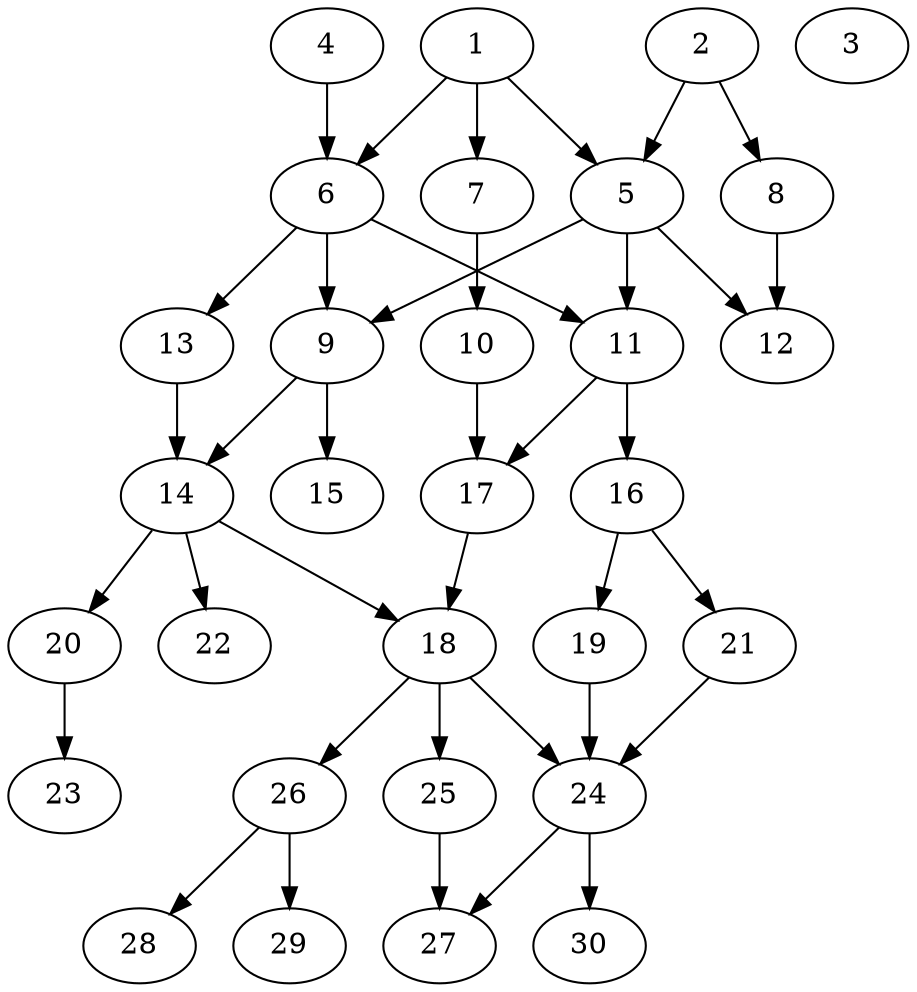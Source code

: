 // DAG automatically generated by daggen at Thu Oct  3 14:04:19 2019
// ./daggen --dot -n 30 --ccr 0.3 --fat 0.5 --regular 0.9 --density 0.5 --mindata 5242880 --maxdata 52428800 
digraph G {
  1 [size="44789760", alpha="0.09", expect_size="13436928"] 
  1 -> 5 [size ="13436928"]
  1 -> 6 [size ="13436928"]
  1 -> 7 [size ="13436928"]
  2 [size="49920000", alpha="0.05", expect_size="14976000"] 
  2 -> 5 [size ="14976000"]
  2 -> 8 [size ="14976000"]
  3 [size="142100480", alpha="0.08", expect_size="42630144"] 
  4 [size="19664213", alpha="0.19", expect_size="5899264"] 
  4 -> 6 [size ="5899264"]
  5 [size="126194347", alpha="0.11", expect_size="37858304"] 
  5 -> 9 [size ="37858304"]
  5 -> 11 [size ="37858304"]
  5 -> 12 [size ="37858304"]
  6 [size="66389333", alpha="0.06", expect_size="19916800"] 
  6 -> 9 [size ="19916800"]
  6 -> 11 [size ="19916800"]
  6 -> 13 [size ="19916800"]
  7 [size="70075733", alpha="0.11", expect_size="21022720"] 
  7 -> 10 [size ="21022720"]
  8 [size="84503893", alpha="0.20", expect_size="25351168"] 
  8 -> 12 [size ="25351168"]
  9 [size="109864960", alpha="0.17", expect_size="32959488"] 
  9 -> 14 [size ="32959488"]
  9 -> 15 [size ="32959488"]
  10 [size="133345280", alpha="0.06", expect_size="40003584"] 
  10 -> 17 [size ="40003584"]
  11 [size="157289813", alpha="0.03", expect_size="47186944"] 
  11 -> 16 [size ="47186944"]
  11 -> 17 [size ="47186944"]
  12 [size="73209173", alpha="0.04", expect_size="21962752"] 
  13 [size="115968000", alpha="0.02", expect_size="34790400"] 
  13 -> 14 [size ="34790400"]
  14 [size="22828373", alpha="0.13", expect_size="6848512"] 
  14 -> 18 [size ="6848512"]
  14 -> 20 [size ="6848512"]
  14 -> 22 [size ="6848512"]
  15 [size="18240853", alpha="0.00", expect_size="5472256"] 
  16 [size="102263467", alpha="0.16", expect_size="30679040"] 
  16 -> 19 [size ="30679040"]
  16 -> 21 [size ="30679040"]
  17 [size="148916907", alpha="0.10", expect_size="44675072"] 
  17 -> 18 [size ="44675072"]
  18 [size="81134933", alpha="0.18", expect_size="24340480"] 
  18 -> 24 [size ="24340480"]
  18 -> 25 [size ="24340480"]
  18 -> 26 [size ="24340480"]
  19 [size="79472640", alpha="0.14", expect_size="23841792"] 
  19 -> 24 [size ="23841792"]
  20 [size="59583147", alpha="0.08", expect_size="17874944"] 
  20 -> 23 [size ="17874944"]
  21 [size="106035200", alpha="0.06", expect_size="31810560"] 
  21 -> 24 [size ="31810560"]
  22 [size="129484800", alpha="0.08", expect_size="38845440"] 
  23 [size="163031040", alpha="0.06", expect_size="48909312"] 
  24 [size="25186987", alpha="0.04", expect_size="7556096"] 
  24 -> 27 [size ="7556096"]
  24 -> 30 [size ="7556096"]
  25 [size="125859840", alpha="0.16", expect_size="37757952"] 
  25 -> 27 [size ="37757952"]
  26 [size="126815573", alpha="0.15", expect_size="38044672"] 
  26 -> 28 [size ="38044672"]
  26 -> 29 [size ="38044672"]
  27 [size="92962133", alpha="0.20", expect_size="27888640"] 
  28 [size="170526720", alpha="0.13", expect_size="51158016"] 
  29 [size="154405547", alpha="0.18", expect_size="46321664"] 
  30 [size="105588053", alpha="0.18", expect_size="31676416"] 
}
